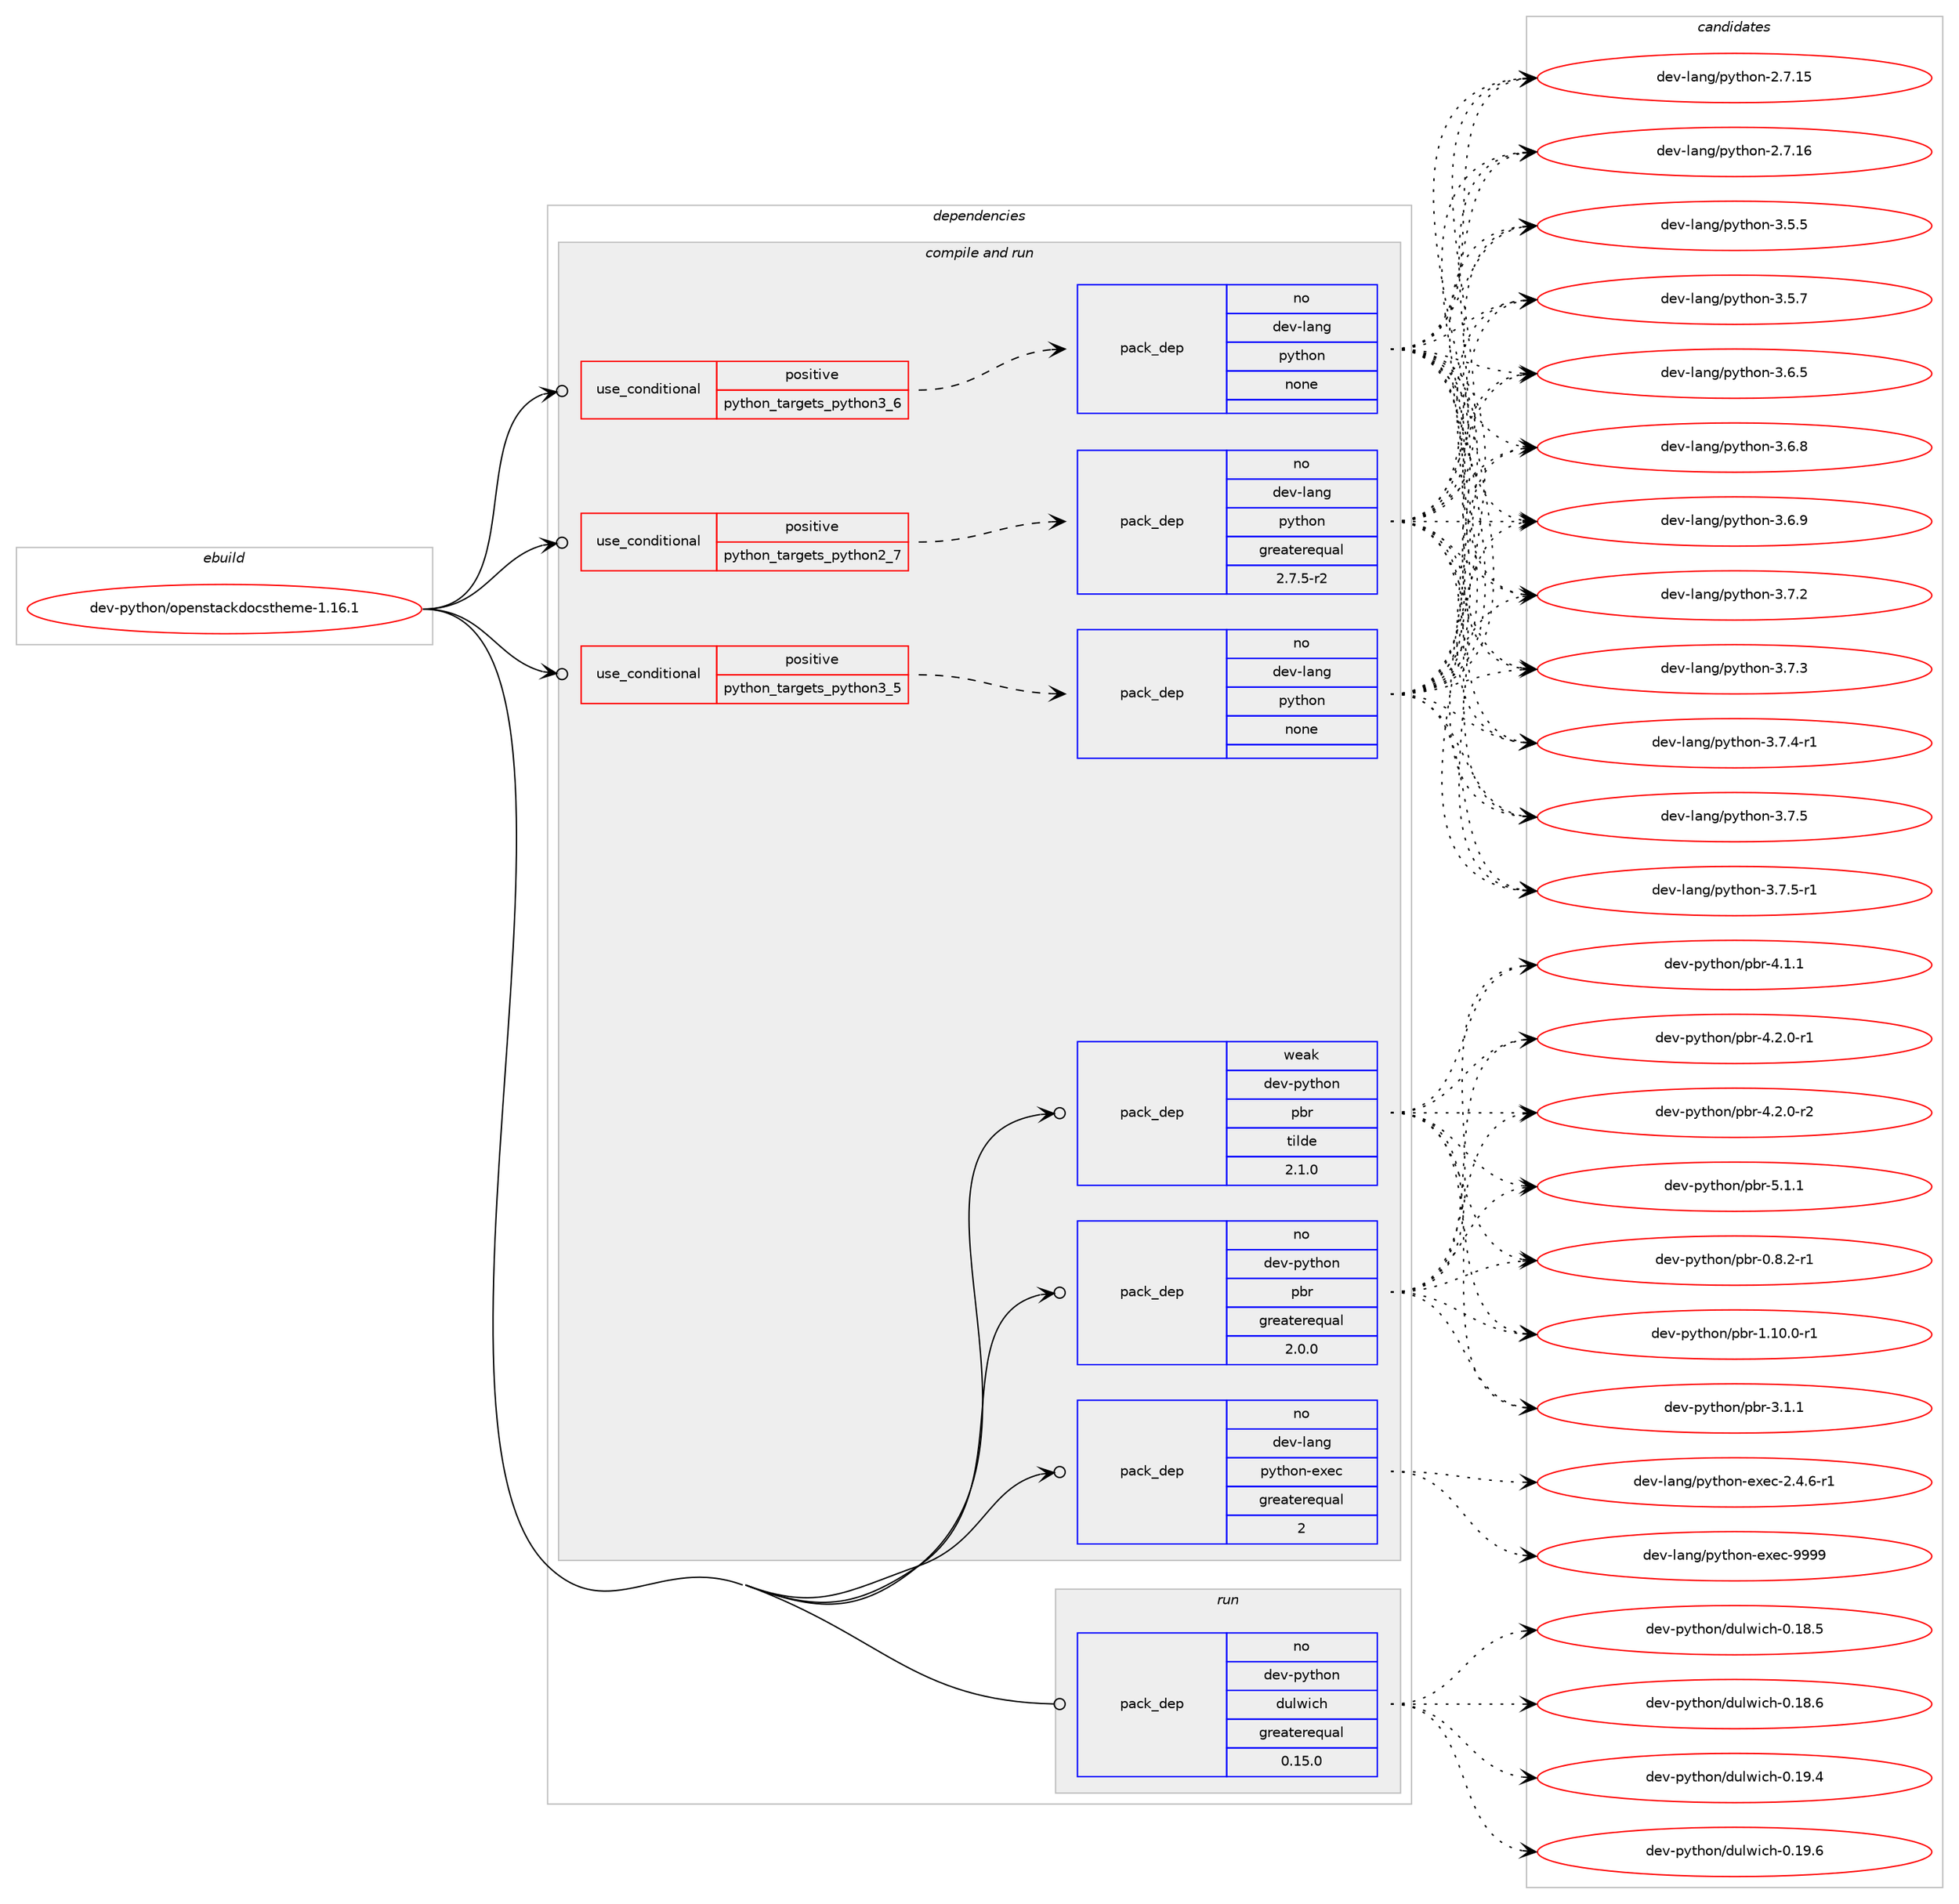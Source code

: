 digraph prolog {

# *************
# Graph options
# *************

newrank=true;
concentrate=true;
compound=true;
graph [rankdir=LR,fontname=Helvetica,fontsize=10,ranksep=1.5];#, ranksep=2.5, nodesep=0.2];
edge  [arrowhead=vee];
node  [fontname=Helvetica,fontsize=10];

# **********
# The ebuild
# **********

subgraph cluster_leftcol {
color=gray;
rank=same;
label=<<i>ebuild</i>>;
id [label="dev-python/openstackdocstheme-1.16.1", color=red, width=4, href="../dev-python/openstackdocstheme-1.16.1.svg"];
}

# ****************
# The dependencies
# ****************

subgraph cluster_midcol {
color=gray;
label=<<i>dependencies</i>>;
subgraph cluster_compile {
fillcolor="#eeeeee";
style=filled;
label=<<i>compile</i>>;
}
subgraph cluster_compileandrun {
fillcolor="#eeeeee";
style=filled;
label=<<i>compile and run</i>>;
subgraph cond143591 {
dependency618017 [label=<<TABLE BORDER="0" CELLBORDER="1" CELLSPACING="0" CELLPADDING="4"><TR><TD ROWSPAN="3" CELLPADDING="10">use_conditional</TD></TR><TR><TD>positive</TD></TR><TR><TD>python_targets_python2_7</TD></TR></TABLE>>, shape=none, color=red];
subgraph pack462618 {
dependency618018 [label=<<TABLE BORDER="0" CELLBORDER="1" CELLSPACING="0" CELLPADDING="4" WIDTH="220"><TR><TD ROWSPAN="6" CELLPADDING="30">pack_dep</TD></TR><TR><TD WIDTH="110">no</TD></TR><TR><TD>dev-lang</TD></TR><TR><TD>python</TD></TR><TR><TD>greaterequal</TD></TR><TR><TD>2.7.5-r2</TD></TR></TABLE>>, shape=none, color=blue];
}
dependency618017:e -> dependency618018:w [weight=20,style="dashed",arrowhead="vee"];
}
id:e -> dependency618017:w [weight=20,style="solid",arrowhead="odotvee"];
subgraph cond143592 {
dependency618019 [label=<<TABLE BORDER="0" CELLBORDER="1" CELLSPACING="0" CELLPADDING="4"><TR><TD ROWSPAN="3" CELLPADDING="10">use_conditional</TD></TR><TR><TD>positive</TD></TR><TR><TD>python_targets_python3_5</TD></TR></TABLE>>, shape=none, color=red];
subgraph pack462619 {
dependency618020 [label=<<TABLE BORDER="0" CELLBORDER="1" CELLSPACING="0" CELLPADDING="4" WIDTH="220"><TR><TD ROWSPAN="6" CELLPADDING="30">pack_dep</TD></TR><TR><TD WIDTH="110">no</TD></TR><TR><TD>dev-lang</TD></TR><TR><TD>python</TD></TR><TR><TD>none</TD></TR><TR><TD></TD></TR></TABLE>>, shape=none, color=blue];
}
dependency618019:e -> dependency618020:w [weight=20,style="dashed",arrowhead="vee"];
}
id:e -> dependency618019:w [weight=20,style="solid",arrowhead="odotvee"];
subgraph cond143593 {
dependency618021 [label=<<TABLE BORDER="0" CELLBORDER="1" CELLSPACING="0" CELLPADDING="4"><TR><TD ROWSPAN="3" CELLPADDING="10">use_conditional</TD></TR><TR><TD>positive</TD></TR><TR><TD>python_targets_python3_6</TD></TR></TABLE>>, shape=none, color=red];
subgraph pack462620 {
dependency618022 [label=<<TABLE BORDER="0" CELLBORDER="1" CELLSPACING="0" CELLPADDING="4" WIDTH="220"><TR><TD ROWSPAN="6" CELLPADDING="30">pack_dep</TD></TR><TR><TD WIDTH="110">no</TD></TR><TR><TD>dev-lang</TD></TR><TR><TD>python</TD></TR><TR><TD>none</TD></TR><TR><TD></TD></TR></TABLE>>, shape=none, color=blue];
}
dependency618021:e -> dependency618022:w [weight=20,style="dashed",arrowhead="vee"];
}
id:e -> dependency618021:w [weight=20,style="solid",arrowhead="odotvee"];
subgraph pack462621 {
dependency618023 [label=<<TABLE BORDER="0" CELLBORDER="1" CELLSPACING="0" CELLPADDING="4" WIDTH="220"><TR><TD ROWSPAN="6" CELLPADDING="30">pack_dep</TD></TR><TR><TD WIDTH="110">no</TD></TR><TR><TD>dev-lang</TD></TR><TR><TD>python-exec</TD></TR><TR><TD>greaterequal</TD></TR><TR><TD>2</TD></TR></TABLE>>, shape=none, color=blue];
}
id:e -> dependency618023:w [weight=20,style="solid",arrowhead="odotvee"];
subgraph pack462622 {
dependency618024 [label=<<TABLE BORDER="0" CELLBORDER="1" CELLSPACING="0" CELLPADDING="4" WIDTH="220"><TR><TD ROWSPAN="6" CELLPADDING="30">pack_dep</TD></TR><TR><TD WIDTH="110">no</TD></TR><TR><TD>dev-python</TD></TR><TR><TD>pbr</TD></TR><TR><TD>greaterequal</TD></TR><TR><TD>2.0.0</TD></TR></TABLE>>, shape=none, color=blue];
}
id:e -> dependency618024:w [weight=20,style="solid",arrowhead="odotvee"];
subgraph pack462623 {
dependency618025 [label=<<TABLE BORDER="0" CELLBORDER="1" CELLSPACING="0" CELLPADDING="4" WIDTH="220"><TR><TD ROWSPAN="6" CELLPADDING="30">pack_dep</TD></TR><TR><TD WIDTH="110">weak</TD></TR><TR><TD>dev-python</TD></TR><TR><TD>pbr</TD></TR><TR><TD>tilde</TD></TR><TR><TD>2.1.0</TD></TR></TABLE>>, shape=none, color=blue];
}
id:e -> dependency618025:w [weight=20,style="solid",arrowhead="odotvee"];
}
subgraph cluster_run {
fillcolor="#eeeeee";
style=filled;
label=<<i>run</i>>;
subgraph pack462624 {
dependency618026 [label=<<TABLE BORDER="0" CELLBORDER="1" CELLSPACING="0" CELLPADDING="4" WIDTH="220"><TR><TD ROWSPAN="6" CELLPADDING="30">pack_dep</TD></TR><TR><TD WIDTH="110">no</TD></TR><TR><TD>dev-python</TD></TR><TR><TD>dulwich</TD></TR><TR><TD>greaterequal</TD></TR><TR><TD>0.15.0</TD></TR></TABLE>>, shape=none, color=blue];
}
id:e -> dependency618026:w [weight=20,style="solid",arrowhead="odot"];
}
}

# **************
# The candidates
# **************

subgraph cluster_choices {
rank=same;
color=gray;
label=<<i>candidates</i>>;

subgraph choice462618 {
color=black;
nodesep=1;
choice10010111845108971101034711212111610411111045504655464953 [label="dev-lang/python-2.7.15", color=red, width=4,href="../dev-lang/python-2.7.15.svg"];
choice10010111845108971101034711212111610411111045504655464954 [label="dev-lang/python-2.7.16", color=red, width=4,href="../dev-lang/python-2.7.16.svg"];
choice100101118451089711010347112121116104111110455146534653 [label="dev-lang/python-3.5.5", color=red, width=4,href="../dev-lang/python-3.5.5.svg"];
choice100101118451089711010347112121116104111110455146534655 [label="dev-lang/python-3.5.7", color=red, width=4,href="../dev-lang/python-3.5.7.svg"];
choice100101118451089711010347112121116104111110455146544653 [label="dev-lang/python-3.6.5", color=red, width=4,href="../dev-lang/python-3.6.5.svg"];
choice100101118451089711010347112121116104111110455146544656 [label="dev-lang/python-3.6.8", color=red, width=4,href="../dev-lang/python-3.6.8.svg"];
choice100101118451089711010347112121116104111110455146544657 [label="dev-lang/python-3.6.9", color=red, width=4,href="../dev-lang/python-3.6.9.svg"];
choice100101118451089711010347112121116104111110455146554650 [label="dev-lang/python-3.7.2", color=red, width=4,href="../dev-lang/python-3.7.2.svg"];
choice100101118451089711010347112121116104111110455146554651 [label="dev-lang/python-3.7.3", color=red, width=4,href="../dev-lang/python-3.7.3.svg"];
choice1001011184510897110103471121211161041111104551465546524511449 [label="dev-lang/python-3.7.4-r1", color=red, width=4,href="../dev-lang/python-3.7.4-r1.svg"];
choice100101118451089711010347112121116104111110455146554653 [label="dev-lang/python-3.7.5", color=red, width=4,href="../dev-lang/python-3.7.5.svg"];
choice1001011184510897110103471121211161041111104551465546534511449 [label="dev-lang/python-3.7.5-r1", color=red, width=4,href="../dev-lang/python-3.7.5-r1.svg"];
dependency618018:e -> choice10010111845108971101034711212111610411111045504655464953:w [style=dotted,weight="100"];
dependency618018:e -> choice10010111845108971101034711212111610411111045504655464954:w [style=dotted,weight="100"];
dependency618018:e -> choice100101118451089711010347112121116104111110455146534653:w [style=dotted,weight="100"];
dependency618018:e -> choice100101118451089711010347112121116104111110455146534655:w [style=dotted,weight="100"];
dependency618018:e -> choice100101118451089711010347112121116104111110455146544653:w [style=dotted,weight="100"];
dependency618018:e -> choice100101118451089711010347112121116104111110455146544656:w [style=dotted,weight="100"];
dependency618018:e -> choice100101118451089711010347112121116104111110455146544657:w [style=dotted,weight="100"];
dependency618018:e -> choice100101118451089711010347112121116104111110455146554650:w [style=dotted,weight="100"];
dependency618018:e -> choice100101118451089711010347112121116104111110455146554651:w [style=dotted,weight="100"];
dependency618018:e -> choice1001011184510897110103471121211161041111104551465546524511449:w [style=dotted,weight="100"];
dependency618018:e -> choice100101118451089711010347112121116104111110455146554653:w [style=dotted,weight="100"];
dependency618018:e -> choice1001011184510897110103471121211161041111104551465546534511449:w [style=dotted,weight="100"];
}
subgraph choice462619 {
color=black;
nodesep=1;
choice10010111845108971101034711212111610411111045504655464953 [label="dev-lang/python-2.7.15", color=red, width=4,href="../dev-lang/python-2.7.15.svg"];
choice10010111845108971101034711212111610411111045504655464954 [label="dev-lang/python-2.7.16", color=red, width=4,href="../dev-lang/python-2.7.16.svg"];
choice100101118451089711010347112121116104111110455146534653 [label="dev-lang/python-3.5.5", color=red, width=4,href="../dev-lang/python-3.5.5.svg"];
choice100101118451089711010347112121116104111110455146534655 [label="dev-lang/python-3.5.7", color=red, width=4,href="../dev-lang/python-3.5.7.svg"];
choice100101118451089711010347112121116104111110455146544653 [label="dev-lang/python-3.6.5", color=red, width=4,href="../dev-lang/python-3.6.5.svg"];
choice100101118451089711010347112121116104111110455146544656 [label="dev-lang/python-3.6.8", color=red, width=4,href="../dev-lang/python-3.6.8.svg"];
choice100101118451089711010347112121116104111110455146544657 [label="dev-lang/python-3.6.9", color=red, width=4,href="../dev-lang/python-3.6.9.svg"];
choice100101118451089711010347112121116104111110455146554650 [label="dev-lang/python-3.7.2", color=red, width=4,href="../dev-lang/python-3.7.2.svg"];
choice100101118451089711010347112121116104111110455146554651 [label="dev-lang/python-3.7.3", color=red, width=4,href="../dev-lang/python-3.7.3.svg"];
choice1001011184510897110103471121211161041111104551465546524511449 [label="dev-lang/python-3.7.4-r1", color=red, width=4,href="../dev-lang/python-3.7.4-r1.svg"];
choice100101118451089711010347112121116104111110455146554653 [label="dev-lang/python-3.7.5", color=red, width=4,href="../dev-lang/python-3.7.5.svg"];
choice1001011184510897110103471121211161041111104551465546534511449 [label="dev-lang/python-3.7.5-r1", color=red, width=4,href="../dev-lang/python-3.7.5-r1.svg"];
dependency618020:e -> choice10010111845108971101034711212111610411111045504655464953:w [style=dotted,weight="100"];
dependency618020:e -> choice10010111845108971101034711212111610411111045504655464954:w [style=dotted,weight="100"];
dependency618020:e -> choice100101118451089711010347112121116104111110455146534653:w [style=dotted,weight="100"];
dependency618020:e -> choice100101118451089711010347112121116104111110455146534655:w [style=dotted,weight="100"];
dependency618020:e -> choice100101118451089711010347112121116104111110455146544653:w [style=dotted,weight="100"];
dependency618020:e -> choice100101118451089711010347112121116104111110455146544656:w [style=dotted,weight="100"];
dependency618020:e -> choice100101118451089711010347112121116104111110455146544657:w [style=dotted,weight="100"];
dependency618020:e -> choice100101118451089711010347112121116104111110455146554650:w [style=dotted,weight="100"];
dependency618020:e -> choice100101118451089711010347112121116104111110455146554651:w [style=dotted,weight="100"];
dependency618020:e -> choice1001011184510897110103471121211161041111104551465546524511449:w [style=dotted,weight="100"];
dependency618020:e -> choice100101118451089711010347112121116104111110455146554653:w [style=dotted,weight="100"];
dependency618020:e -> choice1001011184510897110103471121211161041111104551465546534511449:w [style=dotted,weight="100"];
}
subgraph choice462620 {
color=black;
nodesep=1;
choice10010111845108971101034711212111610411111045504655464953 [label="dev-lang/python-2.7.15", color=red, width=4,href="../dev-lang/python-2.7.15.svg"];
choice10010111845108971101034711212111610411111045504655464954 [label="dev-lang/python-2.7.16", color=red, width=4,href="../dev-lang/python-2.7.16.svg"];
choice100101118451089711010347112121116104111110455146534653 [label="dev-lang/python-3.5.5", color=red, width=4,href="../dev-lang/python-3.5.5.svg"];
choice100101118451089711010347112121116104111110455146534655 [label="dev-lang/python-3.5.7", color=red, width=4,href="../dev-lang/python-3.5.7.svg"];
choice100101118451089711010347112121116104111110455146544653 [label="dev-lang/python-3.6.5", color=red, width=4,href="../dev-lang/python-3.6.5.svg"];
choice100101118451089711010347112121116104111110455146544656 [label="dev-lang/python-3.6.8", color=red, width=4,href="../dev-lang/python-3.6.8.svg"];
choice100101118451089711010347112121116104111110455146544657 [label="dev-lang/python-3.6.9", color=red, width=4,href="../dev-lang/python-3.6.9.svg"];
choice100101118451089711010347112121116104111110455146554650 [label="dev-lang/python-3.7.2", color=red, width=4,href="../dev-lang/python-3.7.2.svg"];
choice100101118451089711010347112121116104111110455146554651 [label="dev-lang/python-3.7.3", color=red, width=4,href="../dev-lang/python-3.7.3.svg"];
choice1001011184510897110103471121211161041111104551465546524511449 [label="dev-lang/python-3.7.4-r1", color=red, width=4,href="../dev-lang/python-3.7.4-r1.svg"];
choice100101118451089711010347112121116104111110455146554653 [label="dev-lang/python-3.7.5", color=red, width=4,href="../dev-lang/python-3.7.5.svg"];
choice1001011184510897110103471121211161041111104551465546534511449 [label="dev-lang/python-3.7.5-r1", color=red, width=4,href="../dev-lang/python-3.7.5-r1.svg"];
dependency618022:e -> choice10010111845108971101034711212111610411111045504655464953:w [style=dotted,weight="100"];
dependency618022:e -> choice10010111845108971101034711212111610411111045504655464954:w [style=dotted,weight="100"];
dependency618022:e -> choice100101118451089711010347112121116104111110455146534653:w [style=dotted,weight="100"];
dependency618022:e -> choice100101118451089711010347112121116104111110455146534655:w [style=dotted,weight="100"];
dependency618022:e -> choice100101118451089711010347112121116104111110455146544653:w [style=dotted,weight="100"];
dependency618022:e -> choice100101118451089711010347112121116104111110455146544656:w [style=dotted,weight="100"];
dependency618022:e -> choice100101118451089711010347112121116104111110455146544657:w [style=dotted,weight="100"];
dependency618022:e -> choice100101118451089711010347112121116104111110455146554650:w [style=dotted,weight="100"];
dependency618022:e -> choice100101118451089711010347112121116104111110455146554651:w [style=dotted,weight="100"];
dependency618022:e -> choice1001011184510897110103471121211161041111104551465546524511449:w [style=dotted,weight="100"];
dependency618022:e -> choice100101118451089711010347112121116104111110455146554653:w [style=dotted,weight="100"];
dependency618022:e -> choice1001011184510897110103471121211161041111104551465546534511449:w [style=dotted,weight="100"];
}
subgraph choice462621 {
color=black;
nodesep=1;
choice10010111845108971101034711212111610411111045101120101994550465246544511449 [label="dev-lang/python-exec-2.4.6-r1", color=red, width=4,href="../dev-lang/python-exec-2.4.6-r1.svg"];
choice10010111845108971101034711212111610411111045101120101994557575757 [label="dev-lang/python-exec-9999", color=red, width=4,href="../dev-lang/python-exec-9999.svg"];
dependency618023:e -> choice10010111845108971101034711212111610411111045101120101994550465246544511449:w [style=dotted,weight="100"];
dependency618023:e -> choice10010111845108971101034711212111610411111045101120101994557575757:w [style=dotted,weight="100"];
}
subgraph choice462622 {
color=black;
nodesep=1;
choice1001011184511212111610411111047112981144548465646504511449 [label="dev-python/pbr-0.8.2-r1", color=red, width=4,href="../dev-python/pbr-0.8.2-r1.svg"];
choice100101118451121211161041111104711298114454946494846484511449 [label="dev-python/pbr-1.10.0-r1", color=red, width=4,href="../dev-python/pbr-1.10.0-r1.svg"];
choice100101118451121211161041111104711298114455146494649 [label="dev-python/pbr-3.1.1", color=red, width=4,href="../dev-python/pbr-3.1.1.svg"];
choice100101118451121211161041111104711298114455246494649 [label="dev-python/pbr-4.1.1", color=red, width=4,href="../dev-python/pbr-4.1.1.svg"];
choice1001011184511212111610411111047112981144552465046484511449 [label="dev-python/pbr-4.2.0-r1", color=red, width=4,href="../dev-python/pbr-4.2.0-r1.svg"];
choice1001011184511212111610411111047112981144552465046484511450 [label="dev-python/pbr-4.2.0-r2", color=red, width=4,href="../dev-python/pbr-4.2.0-r2.svg"];
choice100101118451121211161041111104711298114455346494649 [label="dev-python/pbr-5.1.1", color=red, width=4,href="../dev-python/pbr-5.1.1.svg"];
dependency618024:e -> choice1001011184511212111610411111047112981144548465646504511449:w [style=dotted,weight="100"];
dependency618024:e -> choice100101118451121211161041111104711298114454946494846484511449:w [style=dotted,weight="100"];
dependency618024:e -> choice100101118451121211161041111104711298114455146494649:w [style=dotted,weight="100"];
dependency618024:e -> choice100101118451121211161041111104711298114455246494649:w [style=dotted,weight="100"];
dependency618024:e -> choice1001011184511212111610411111047112981144552465046484511449:w [style=dotted,weight="100"];
dependency618024:e -> choice1001011184511212111610411111047112981144552465046484511450:w [style=dotted,weight="100"];
dependency618024:e -> choice100101118451121211161041111104711298114455346494649:w [style=dotted,weight="100"];
}
subgraph choice462623 {
color=black;
nodesep=1;
choice1001011184511212111610411111047112981144548465646504511449 [label="dev-python/pbr-0.8.2-r1", color=red, width=4,href="../dev-python/pbr-0.8.2-r1.svg"];
choice100101118451121211161041111104711298114454946494846484511449 [label="dev-python/pbr-1.10.0-r1", color=red, width=4,href="../dev-python/pbr-1.10.0-r1.svg"];
choice100101118451121211161041111104711298114455146494649 [label="dev-python/pbr-3.1.1", color=red, width=4,href="../dev-python/pbr-3.1.1.svg"];
choice100101118451121211161041111104711298114455246494649 [label="dev-python/pbr-4.1.1", color=red, width=4,href="../dev-python/pbr-4.1.1.svg"];
choice1001011184511212111610411111047112981144552465046484511449 [label="dev-python/pbr-4.2.0-r1", color=red, width=4,href="../dev-python/pbr-4.2.0-r1.svg"];
choice1001011184511212111610411111047112981144552465046484511450 [label="dev-python/pbr-4.2.0-r2", color=red, width=4,href="../dev-python/pbr-4.2.0-r2.svg"];
choice100101118451121211161041111104711298114455346494649 [label="dev-python/pbr-5.1.1", color=red, width=4,href="../dev-python/pbr-5.1.1.svg"];
dependency618025:e -> choice1001011184511212111610411111047112981144548465646504511449:w [style=dotted,weight="100"];
dependency618025:e -> choice100101118451121211161041111104711298114454946494846484511449:w [style=dotted,weight="100"];
dependency618025:e -> choice100101118451121211161041111104711298114455146494649:w [style=dotted,weight="100"];
dependency618025:e -> choice100101118451121211161041111104711298114455246494649:w [style=dotted,weight="100"];
dependency618025:e -> choice1001011184511212111610411111047112981144552465046484511449:w [style=dotted,weight="100"];
dependency618025:e -> choice1001011184511212111610411111047112981144552465046484511450:w [style=dotted,weight="100"];
dependency618025:e -> choice100101118451121211161041111104711298114455346494649:w [style=dotted,weight="100"];
}
subgraph choice462624 {
color=black;
nodesep=1;
choice10010111845112121116104111110471001171081191059910445484649564653 [label="dev-python/dulwich-0.18.5", color=red, width=4,href="../dev-python/dulwich-0.18.5.svg"];
choice10010111845112121116104111110471001171081191059910445484649564654 [label="dev-python/dulwich-0.18.6", color=red, width=4,href="../dev-python/dulwich-0.18.6.svg"];
choice10010111845112121116104111110471001171081191059910445484649574652 [label="dev-python/dulwich-0.19.4", color=red, width=4,href="../dev-python/dulwich-0.19.4.svg"];
choice10010111845112121116104111110471001171081191059910445484649574654 [label="dev-python/dulwich-0.19.6", color=red, width=4,href="../dev-python/dulwich-0.19.6.svg"];
dependency618026:e -> choice10010111845112121116104111110471001171081191059910445484649564653:w [style=dotted,weight="100"];
dependency618026:e -> choice10010111845112121116104111110471001171081191059910445484649564654:w [style=dotted,weight="100"];
dependency618026:e -> choice10010111845112121116104111110471001171081191059910445484649574652:w [style=dotted,weight="100"];
dependency618026:e -> choice10010111845112121116104111110471001171081191059910445484649574654:w [style=dotted,weight="100"];
}
}

}
